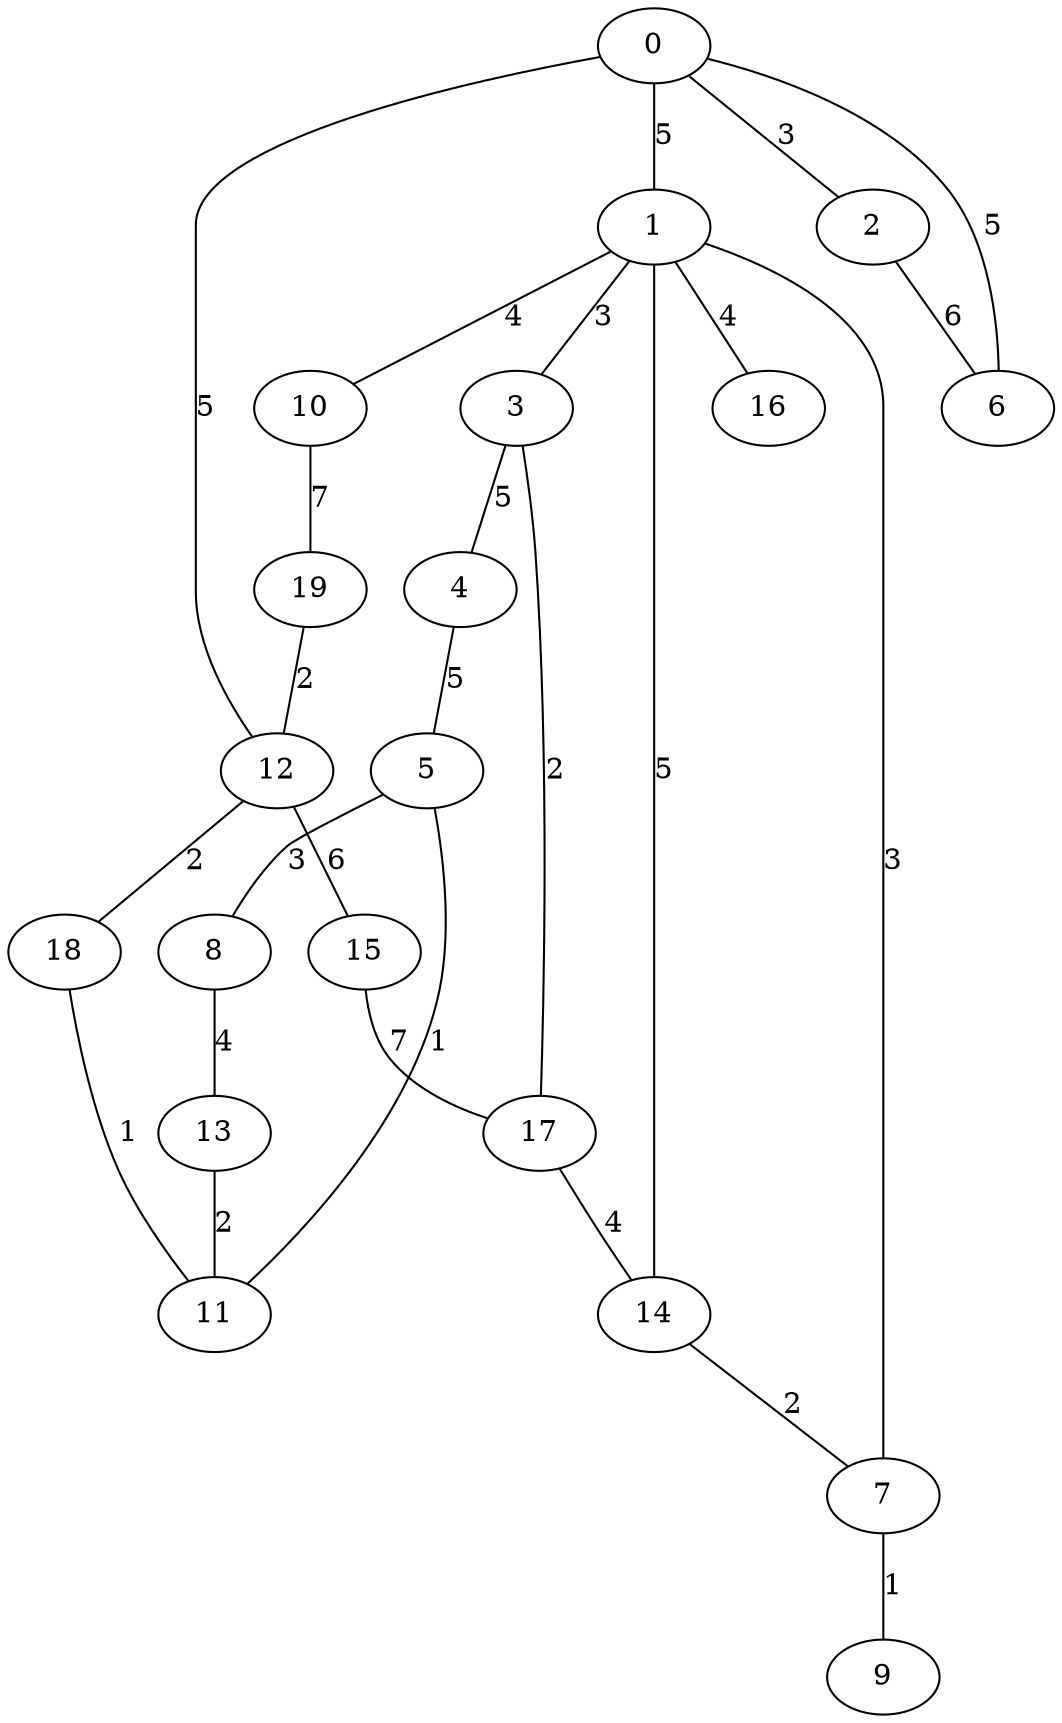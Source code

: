 graph g {
  0 [ habit = 4, size = 278, x = 5, y = 3 ]
  1 [ habit = 5, size = 169, x = 7, y = 5 ]
  2 [ habit = 2, size = 193, x = 4, y = 2 ]
  3 [ habit = 8, size = 487, x = 6, y = 7 ]
  4 [ habit = 5, size = 369, x = 5, y = 9 ]
  5 [ habit = 10, size = 234, x = 3, y = 9 ]
  6 [ habit = 8, size = 198, x = 5, y = 1 ]
  7 [ habit = 10, size = 71, x = 9, y = 5 ]
  8 [ habit = 8, size = 207, x = 2, y = 10 ]
  9 [ habit = 12, size = 110, x = 10, y = 5 ]
  10 [ base = 2, habit = 4, size = 140, x = 6, y = 3 ]
  11 [ habit = 6, size = 130, x = 2, y = 7 ]
  12 [ habit = 3, size = 452, x = 4, y = 5 ]
  13 [ habit = 7, size = 266, x = 1, y = 8 ]
  14 [ habit = 5, size = 336, x = 8, y = 6 ]
  15 [ habit = 6, size = 445, x = 5, y = 7 ]
  16 [ habit = 12, size = 455, x = 8, y = 3 ]
  17 [ habit = 8, size = 457, x = 7, y = 7 ]
  18 [ base = 1, habit = 9, size = 358, x = 2, y = 6 ]
  19 [ habit = 6, size = 164, x = 3, y = 3 ]

  0 -- 1 [ label = 5, weight = 5 ]
  0 -- 2 [ label = 3, weight = 3 ]
  0 -- 12 [ label = 5, weight = 5 ]
  1 -- 16 [ label = 4, weight = 4 ]
  1 -- 3 [ label = 3, weight = 3 ]
  1 -- 7 [ label = 3, weight = 3 ]
  1 -- 10 [ label = 4, weight = 4 ]
  1 -- 14 [ label = 5, weight = 5 ]
  2 -- 6 [ label = 6, weight = 6 ]
  3 -- 4 [ label = 5, weight = 5 ]
  3 -- 17 [ label = 2, weight = 2 ]
  4 -- 5 [ label = 5, weight = 5 ]
  5 -- 11 [ label = 1, weight = 1 ]
  5 -- 8 [ label = 3, weight = 3 ]
  6 -- 0 [ label = 5, weight = 5 ]
  7 -- 9 [ label = 1, weight = 1 ]
  8 -- 13 [ label = 4, weight = 4 ]
  10 -- 19 [ label = 7, weight = 7 ]
  12 -- 18 [ label = 2, weight = 2 ]
  12 -- 15 [ label = 6, weight = 6 ]
  13 -- 11 [ label = 2, weight = 2 ]
  14 -- 7 [ label = 2, weight = 2 ]
  15 -- 17 [ label = 7, weight = 7 ]
  17 -- 14 [ label = 4, weight = 4 ]
  18 -- 11 [ label = 1, weight = 1 ]
  19 -- 12 [ label = 2, weight = 2 ]
}
